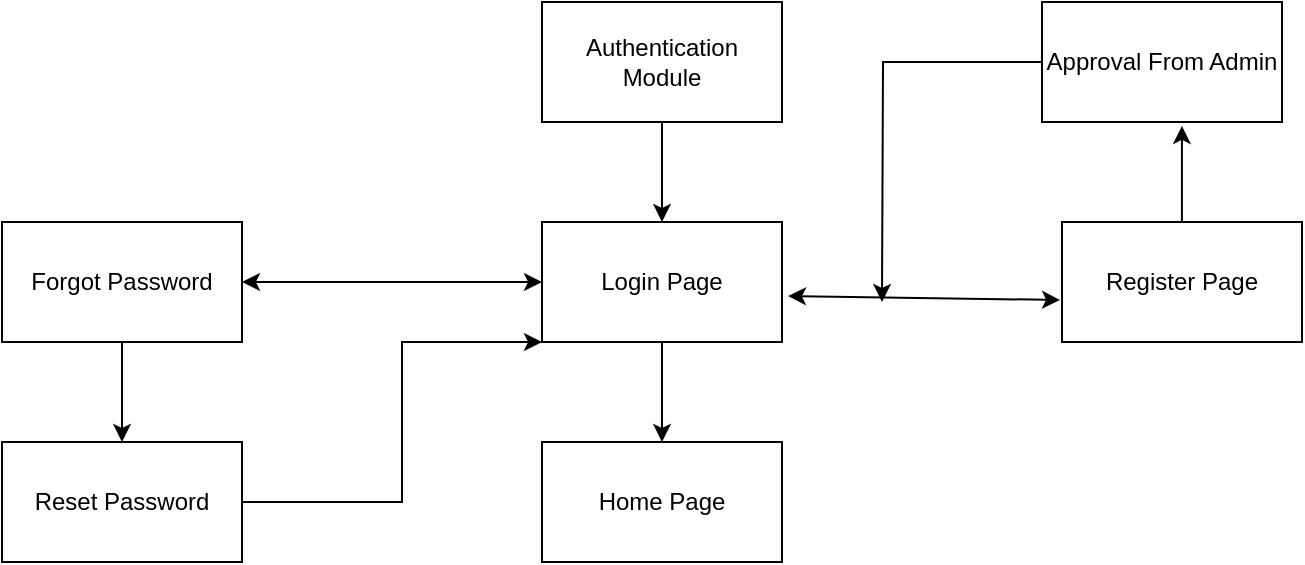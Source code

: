 <mxfile version="14.4.3" type="device"><diagram id="3Pn7iVXVM6OZXbpeoNrl" name="Page-1"><mxGraphModel dx="1092" dy="494" grid="1" gridSize="10" guides="1" tooltips="1" connect="1" arrows="1" fold="1" page="1" pageScale="1" pageWidth="850" pageHeight="1100" math="0" shadow="0"><root><mxCell id="0"/><mxCell id="1" parent="0"/><mxCell id="-3_PoCr4jR7TYIugiauL-1" style="edgeStyle=orthogonalEdgeStyle;rounded=0;orthogonalLoop=1;jettySize=auto;html=1;" edge="1" parent="1" source="-3_PoCr4jR7TYIugiauL-2" target="-3_PoCr4jR7TYIugiauL-4"><mxGeometry relative="1" as="geometry"/></mxCell><mxCell id="-3_PoCr4jR7TYIugiauL-2" value="Authentication Module" style="rounded=0;whiteSpace=wrap;html=1;" vertex="1" parent="1"><mxGeometry x="310" y="570" width="120" height="60" as="geometry"/></mxCell><mxCell id="-3_PoCr4jR7TYIugiauL-3" style="edgeStyle=orthogonalEdgeStyle;rounded=0;orthogonalLoop=1;jettySize=auto;html=1;entryX=0.5;entryY=0;entryDx=0;entryDy=0;" edge="1" parent="1" source="-3_PoCr4jR7TYIugiauL-4" target="-3_PoCr4jR7TYIugiauL-8"><mxGeometry relative="1" as="geometry"/></mxCell><mxCell id="-3_PoCr4jR7TYIugiauL-4" value="Login Page" style="rounded=0;whiteSpace=wrap;html=1;" vertex="1" parent="1"><mxGeometry x="310" y="680" width="120" height="60" as="geometry"/></mxCell><mxCell id="-3_PoCr4jR7TYIugiauL-5" style="edgeStyle=orthogonalEdgeStyle;rounded=0;orthogonalLoop=1;jettySize=auto;html=1;" edge="1" parent="1" source="-3_PoCr4jR7TYIugiauL-6"><mxGeometry relative="1" as="geometry"><mxPoint x="100" y="790" as="targetPoint"/></mxGeometry></mxCell><mxCell id="-3_PoCr4jR7TYIugiauL-6" value="Forgot Password" style="rounded=0;whiteSpace=wrap;html=1;" vertex="1" parent="1"><mxGeometry x="40" y="680" width="120" height="60" as="geometry"/></mxCell><mxCell id="-3_PoCr4jR7TYIugiauL-14" style="edgeStyle=orthogonalEdgeStyle;rounded=0;orthogonalLoop=1;jettySize=auto;html=1;entryX=0.583;entryY=1.033;entryDx=0;entryDy=0;entryPerimeter=0;" edge="1" parent="1" source="-3_PoCr4jR7TYIugiauL-7" target="-3_PoCr4jR7TYIugiauL-13"><mxGeometry relative="1" as="geometry"/></mxCell><mxCell id="-3_PoCr4jR7TYIugiauL-7" value="Register Page" style="rounded=0;whiteSpace=wrap;html=1;" vertex="1" parent="1"><mxGeometry x="570" y="680" width="120" height="60" as="geometry"/></mxCell><mxCell id="-3_PoCr4jR7TYIugiauL-8" value="Home Page" style="rounded=0;whiteSpace=wrap;html=1;" vertex="1" parent="1"><mxGeometry x="310" y="790" width="120" height="60" as="geometry"/></mxCell><mxCell id="-3_PoCr4jR7TYIugiauL-9" value="" style="endArrow=classic;startArrow=classic;html=1;entryX=-0.008;entryY=0.65;entryDx=0;entryDy=0;entryPerimeter=0;exitX=1.025;exitY=0.617;exitDx=0;exitDy=0;exitPerimeter=0;" edge="1" parent="1" source="-3_PoCr4jR7TYIugiauL-4" target="-3_PoCr4jR7TYIugiauL-7"><mxGeometry width="50" height="50" relative="1" as="geometry"><mxPoint x="390" y="810" as="sourcePoint"/><mxPoint x="440" y="760" as="targetPoint"/></mxGeometry></mxCell><mxCell id="-3_PoCr4jR7TYIugiauL-10" value="" style="endArrow=classic;startArrow=classic;html=1;entryX=0;entryY=0.5;entryDx=0;entryDy=0;exitX=1;exitY=0.5;exitDx=0;exitDy=0;" edge="1" parent="1" source="-3_PoCr4jR7TYIugiauL-6" target="-3_PoCr4jR7TYIugiauL-4"><mxGeometry width="50" height="50" relative="1" as="geometry"><mxPoint x="390" y="810" as="sourcePoint"/><mxPoint x="440" y="760" as="targetPoint"/></mxGeometry></mxCell><mxCell id="-3_PoCr4jR7TYIugiauL-11" style="edgeStyle=orthogonalEdgeStyle;rounded=0;orthogonalLoop=1;jettySize=auto;html=1;entryX=0;entryY=1;entryDx=0;entryDy=0;" edge="1" parent="1" source="-3_PoCr4jR7TYIugiauL-12" target="-3_PoCr4jR7TYIugiauL-4"><mxGeometry relative="1" as="geometry"><Array as="points"><mxPoint x="240" y="820"/><mxPoint x="240" y="740"/></Array></mxGeometry></mxCell><mxCell id="-3_PoCr4jR7TYIugiauL-12" value="Reset Password" style="rounded=0;whiteSpace=wrap;html=1;" vertex="1" parent="1"><mxGeometry x="40" y="790" width="120" height="60" as="geometry"/></mxCell><mxCell id="-3_PoCr4jR7TYIugiauL-15" style="edgeStyle=orthogonalEdgeStyle;rounded=0;orthogonalLoop=1;jettySize=auto;html=1;" edge="1" parent="1" source="-3_PoCr4jR7TYIugiauL-13"><mxGeometry relative="1" as="geometry"><mxPoint x="480" y="720" as="targetPoint"/></mxGeometry></mxCell><mxCell id="-3_PoCr4jR7TYIugiauL-13" value="Approval From Admin" style="rounded=0;whiteSpace=wrap;html=1;" vertex="1" parent="1"><mxGeometry x="560" y="570" width="120" height="60" as="geometry"/></mxCell></root></mxGraphModel></diagram></mxfile>